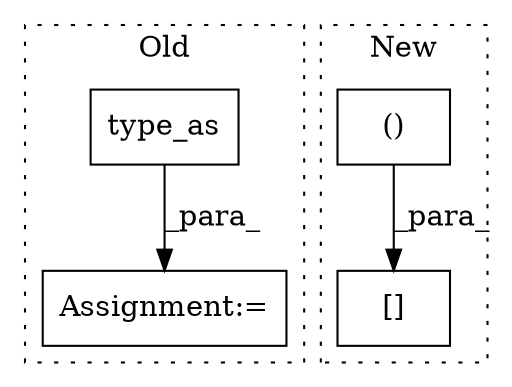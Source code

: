 digraph G {
subgraph cluster0 {
1 [label="type_as" a="32" s="525,536" l="8,1" shape="box"];
3 [label="Assignment:=" a="7" s="518" l="1" shape="box"];
label = "Old";
style="dotted";
}
subgraph cluster1 {
2 [label="()" a="106" s="490" l="19" shape="box"];
4 [label="[]" a="2" s="478,509" l="12,2" shape="box"];
label = "New";
style="dotted";
}
1 -> 3 [label="_para_"];
2 -> 4 [label="_para_"];
}